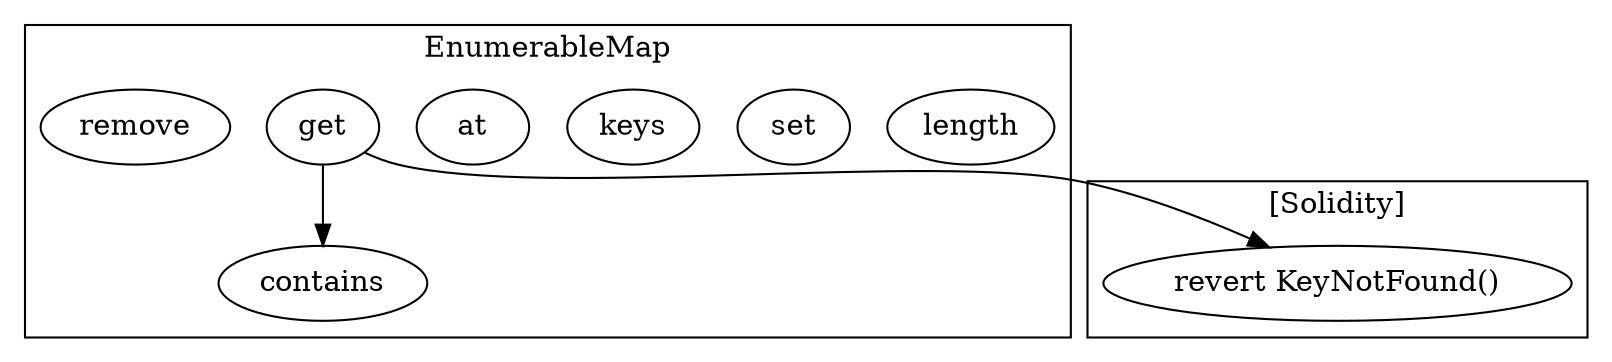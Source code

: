 strict digraph {
subgraph cluster_23027_EnumerableMap {
label = "EnumerableMap"
"23027_length" [label="length"]
"23027_set" [label="set"]
"23027_keys" [label="keys"]
"23027_contains" [label="contains"]
"23027_at" [label="at"]
"23027_get" [label="get"]
"23027_remove" [label="remove"]
"23027_get" -> "23027_contains"
}subgraph cluster_solidity {
label = "[Solidity]"
"revert KeyNotFound()" 
"23027_get" -> "revert KeyNotFound()"
}
}